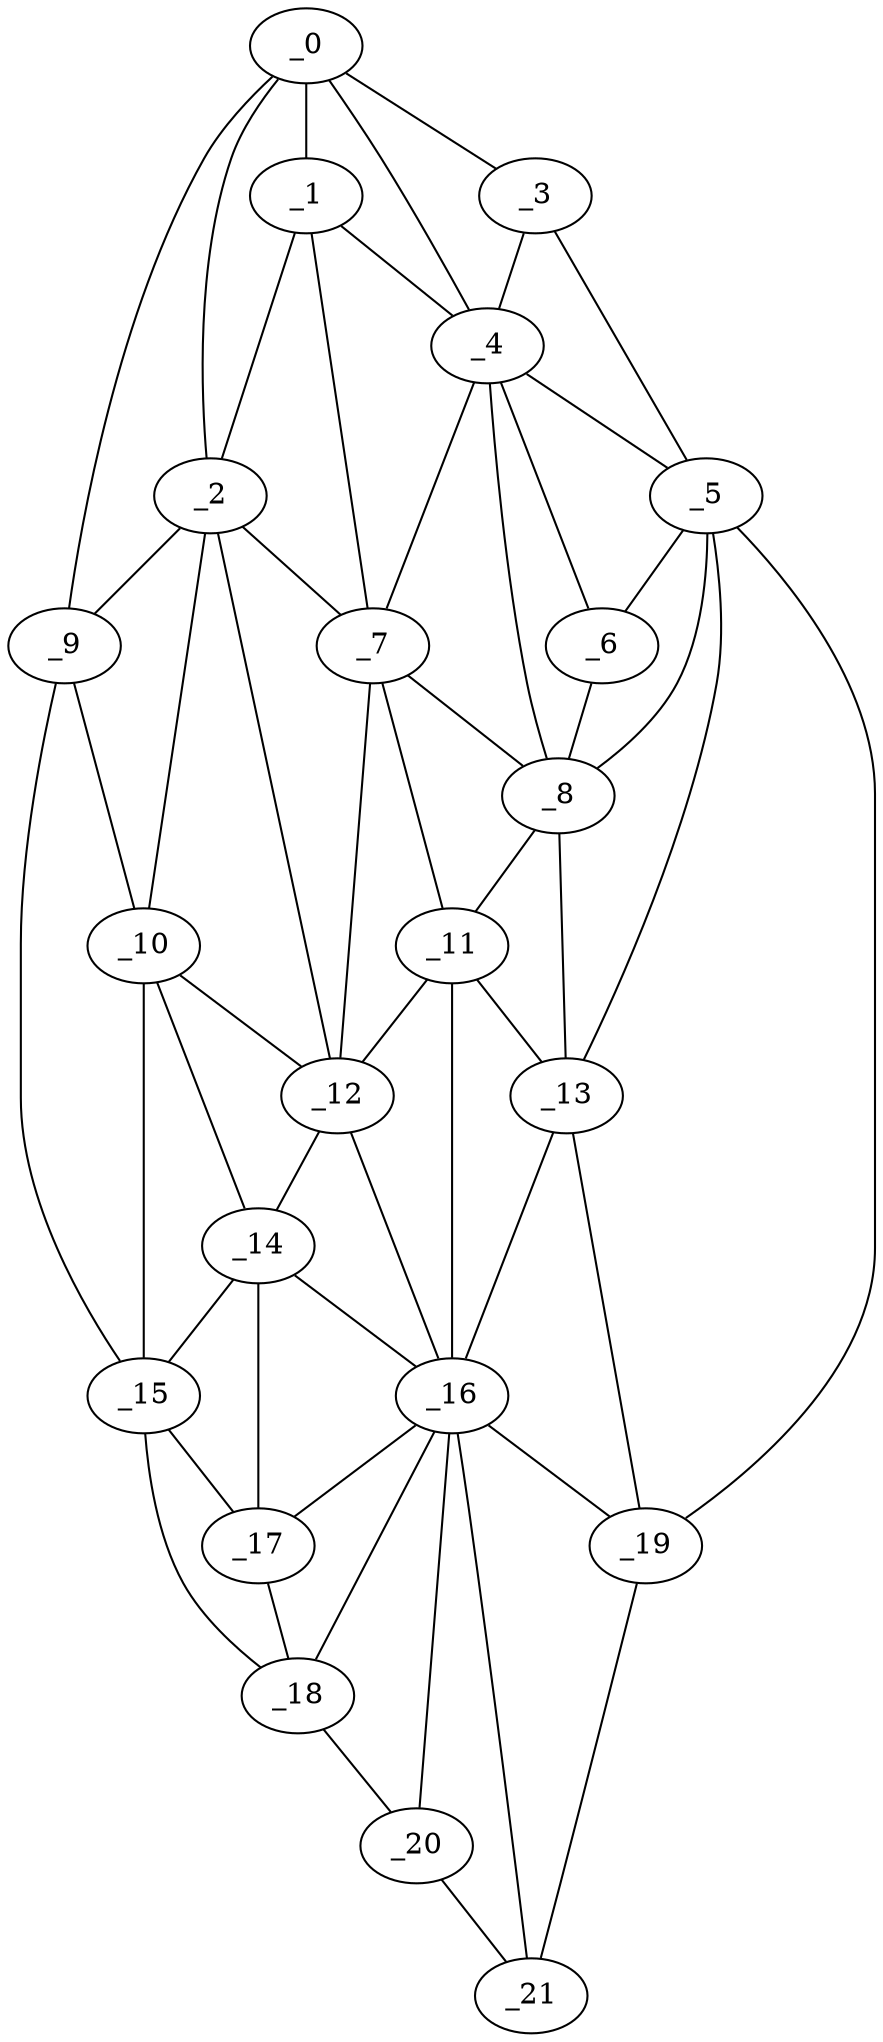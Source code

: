 graph "obj82__35.gxl" {
	_0	 [x=34,
		y=25];
	_1	 [x=45,
		y=31];
	_0 -- _1	 [valence=1];
	_2	 [x=50,
		y=46];
	_0 -- _2	 [valence=1];
	_3	 [x=52,
		y=14];
	_0 -- _3	 [valence=1];
	_4	 [x=53,
		y=22];
	_0 -- _4	 [valence=2];
	_9	 [x=69,
		y=71];
	_0 -- _9	 [valence=1];
	_1 -- _2	 [valence=2];
	_1 -- _4	 [valence=2];
	_7	 [x=61,
		y=37];
	_1 -- _7	 [valence=1];
	_2 -- _7	 [valence=2];
	_2 -- _9	 [valence=2];
	_10	 [x=72,
		y=59];
	_2 -- _10	 [valence=1];
	_12	 [x=73,
		y=47];
	_2 -- _12	 [valence=2];
	_3 -- _4	 [valence=2];
	_5	 [x=59,
		y=13];
	_3 -- _5	 [valence=1];
	_4 -- _5	 [valence=1];
	_6	 [x=61,
		y=20];
	_4 -- _6	 [valence=1];
	_4 -- _7	 [valence=1];
	_8	 [x=64,
		y=23];
	_4 -- _8	 [valence=2];
	_5 -- _6	 [valence=2];
	_5 -- _8	 [valence=1];
	_13	 [x=78,
		y=25];
	_5 -- _13	 [valence=1];
	_19	 [x=110,
		y=28];
	_5 -- _19	 [valence=1];
	_6 -- _8	 [valence=2];
	_7 -- _8	 [valence=2];
	_11	 [x=73,
		y=35];
	_7 -- _11	 [valence=1];
	_7 -- _12	 [valence=1];
	_8 -- _11	 [valence=2];
	_8 -- _13	 [valence=1];
	_9 -- _10	 [valence=2];
	_15	 [x=88,
		y=68];
	_9 -- _15	 [valence=1];
	_10 -- _12	 [valence=1];
	_14	 [x=84,
		y=50];
	_10 -- _14	 [valence=2];
	_10 -- _15	 [valence=1];
	_11 -- _12	 [valence=2];
	_11 -- _13	 [valence=2];
	_16	 [x=90,
		y=40];
	_11 -- _16	 [valence=2];
	_12 -- _14	 [valence=2];
	_12 -- _16	 [valence=2];
	_13 -- _16	 [valence=1];
	_13 -- _19	 [valence=2];
	_14 -- _15	 [valence=2];
	_14 -- _16	 [valence=2];
	_17	 [x=93,
		y=59];
	_14 -- _17	 [valence=1];
	_15 -- _17	 [valence=2];
	_18	 [x=105,
		y=54];
	_15 -- _18	 [valence=1];
	_16 -- _17	 [valence=2];
	_16 -- _18	 [valence=2];
	_16 -- _19	 [valence=2];
	_20	 [x=113,
		y=47];
	_16 -- _20	 [valence=2];
	_21	 [x=115,
		y=37];
	_16 -- _21	 [valence=2];
	_17 -- _18	 [valence=1];
	_18 -- _20	 [valence=1];
	_19 -- _21	 [valence=1];
	_20 -- _21	 [valence=1];
}
